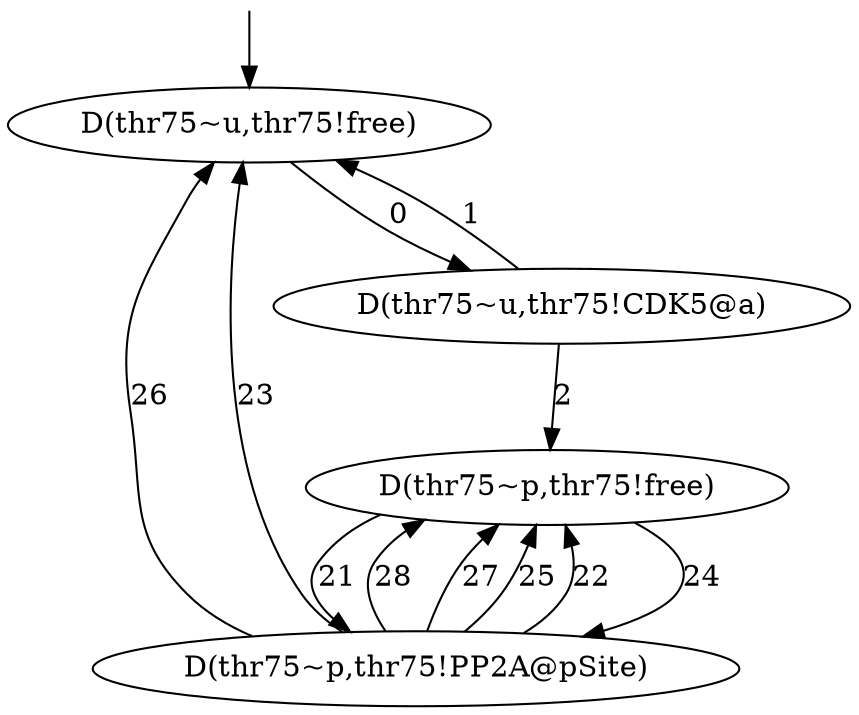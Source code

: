 digraph G{
"Init_52" [label="" style="invis" width="0px" height="0px"];
"Node_70" [label="D(thr75~p,thr75!PP2A@pSite)"];
"Node_79" [label="D(thr75~p,thr75!free)"];
"Node_143" [label="D(thr75~u,thr75!CDK5@a)"];
"Node_52" [label="D(thr75~u,thr75!free)"];
"Node_70" -> "Node_79" [label="28"];
"Node_70" -> "Node_79" [label="27"];
"Node_70" -> "Node_52" [label="26"];
"Node_70" -> "Node_79" [label="25"];
"Node_79" -> "Node_70" [label="24"];
"Node_70" -> "Node_52" [label="23"];
"Node_70" -> "Node_79" [label="22"];
"Node_79" -> "Node_70" [label="21"];
"Node_143" -> "Node_79" [label="2"];
"Node_143" -> "Node_52" [label="1"];
"Node_52" -> "Node_143" [label="0"];
"Init_52" -> "Node_52" [label=""];
}
